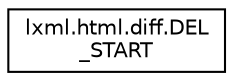 digraph "Graphical Class Hierarchy"
{
 // LATEX_PDF_SIZE
  edge [fontname="Helvetica",fontsize="10",labelfontname="Helvetica",labelfontsize="10"];
  node [fontname="Helvetica",fontsize="10",shape=record];
  rankdir="LR";
  Node0 [label="lxml.html.diff.DEL\l_START",height=0.2,width=0.4,color="black", fillcolor="white", style="filled",URL="$classlxml_1_1html_1_1diff_1_1DEL__START.html",tooltip=" "];
}
